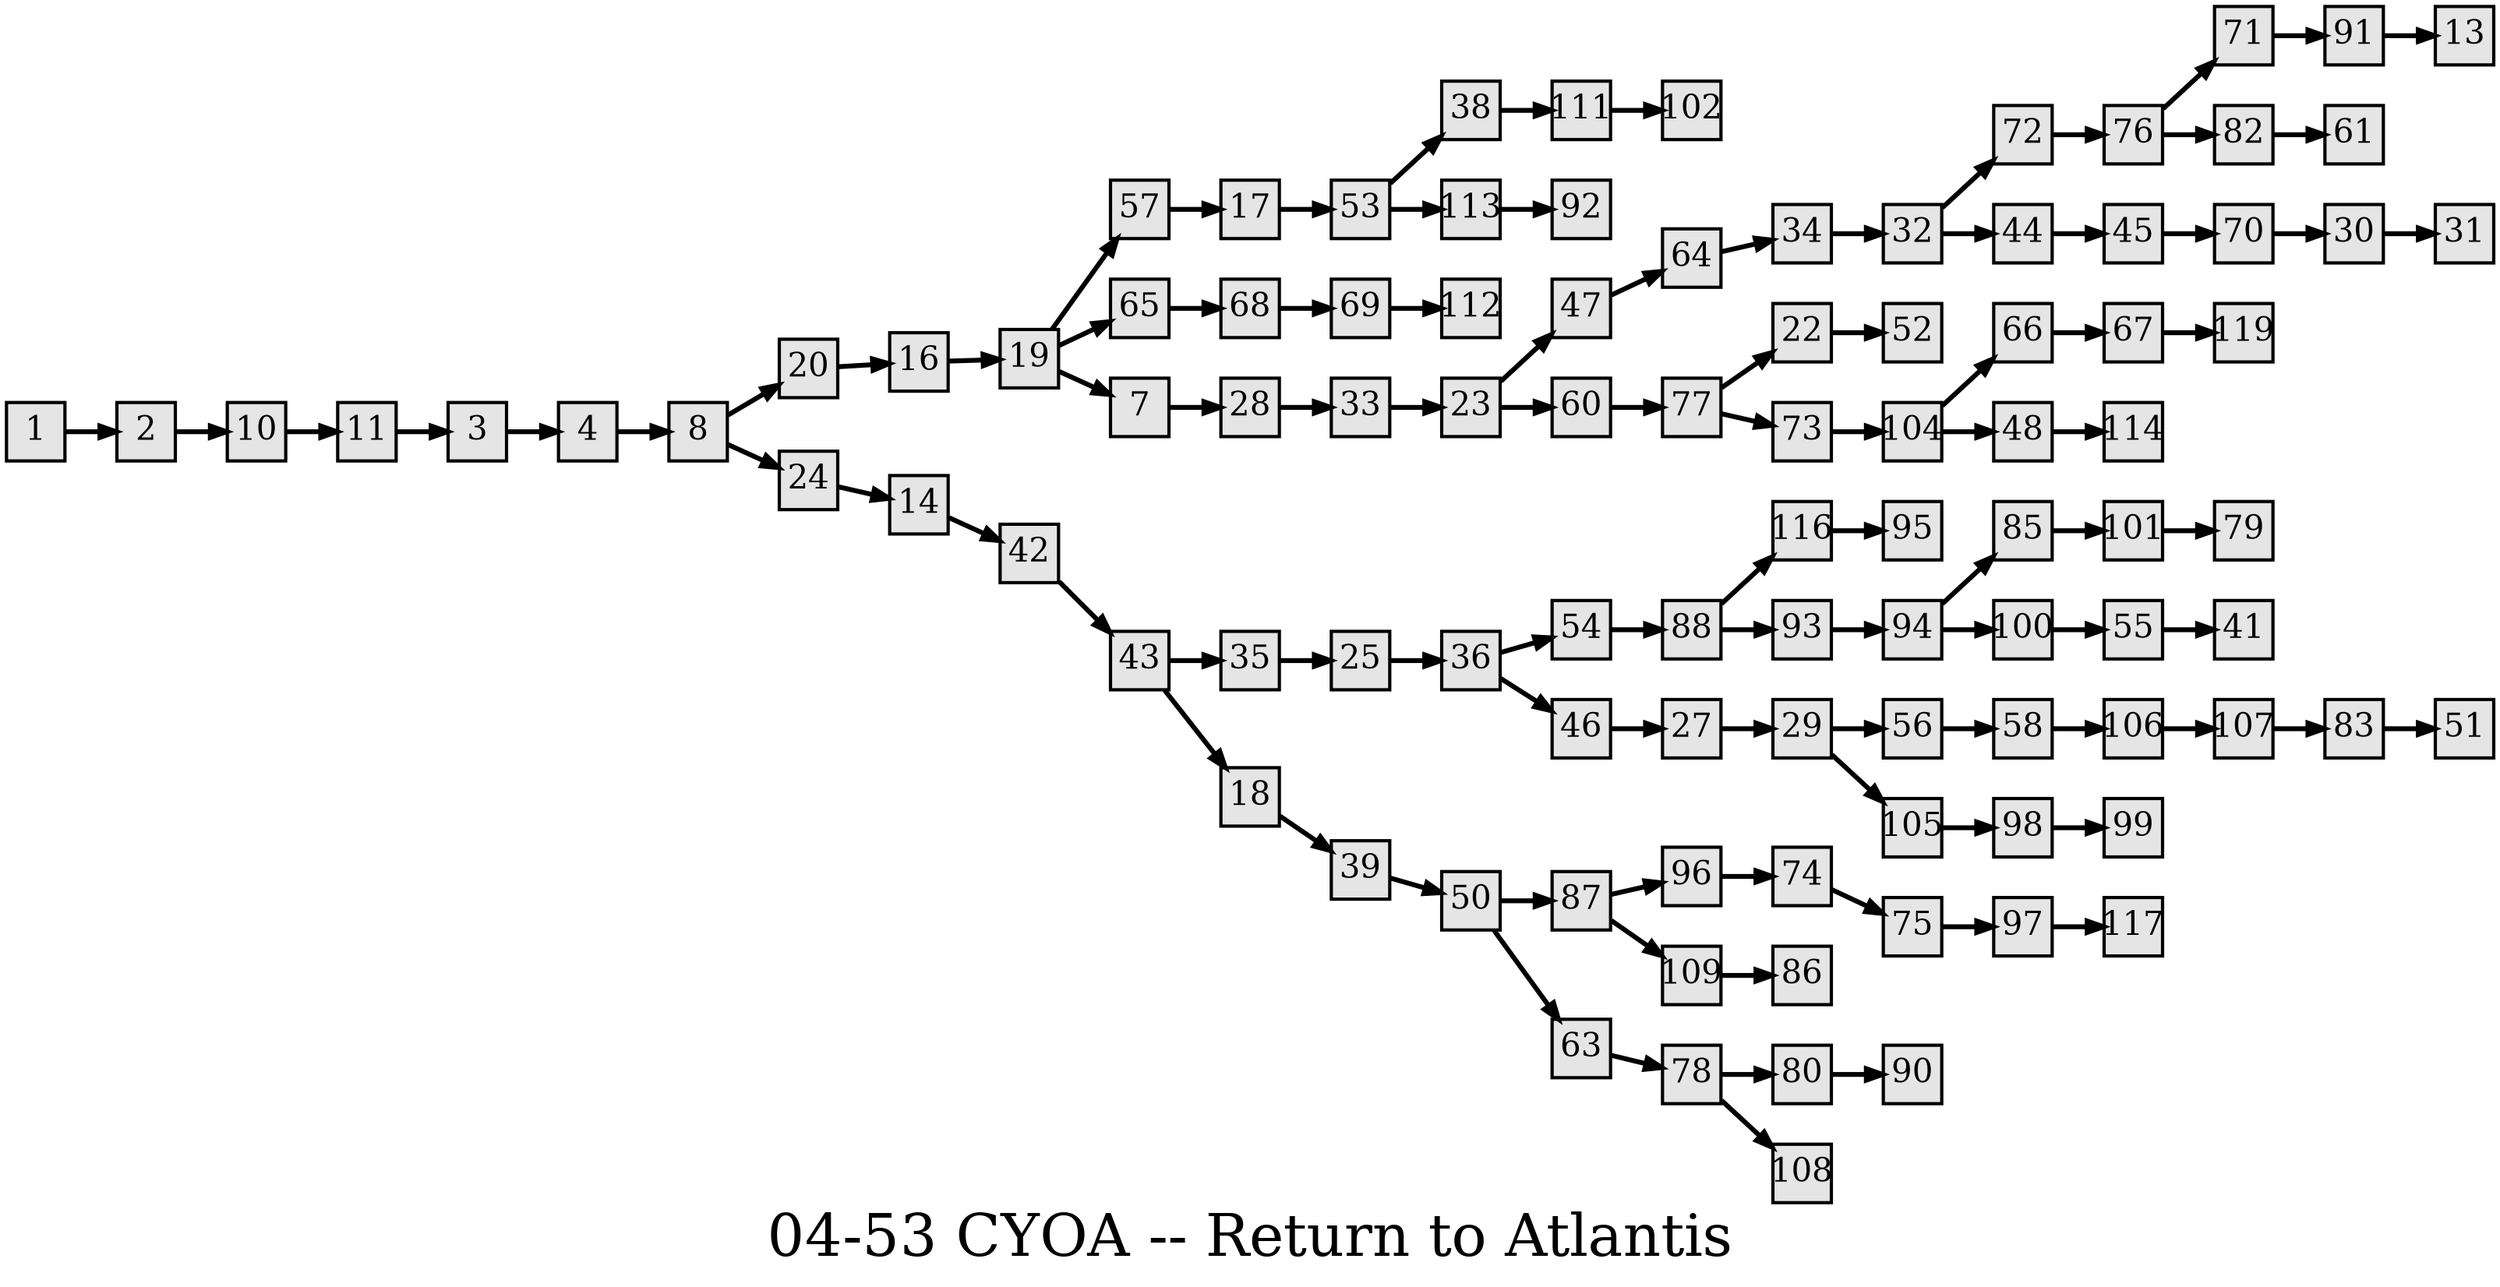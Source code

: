 digraph g{
  graph [ label="04-53 CYOA -- Return to Atlantis" rankdir=LR, ordering=out, fontsize=36, nodesep="0.35", ranksep="0.45"];
  node  [shape=rect, penwidth=2, fontsize=20, style=filled, fillcolor=grey90, margin="0,0", labelfloat=true, regular=true, fixedsize=true];
  edge  [labelfloat=true, penwidth=3, fontsize=12];

  1 -> 2;
  2 -> 10;
  3 -> 4;
  4 -> 8;
  7 -> 28;
  8 -> 20;
  8 -> 24;
  10 -> 11;
  11 -> 3;
  14 -> 42;
  16 -> 19;
  17 -> 53;
  18 -> 39;
  19 -> 57;
  19 -> 65;
  19 -> 7;
  20 -> 16;
  22 -> 52;
  23 -> 47;
  23 -> 60;
  24 -> 14;
  25 -> 36;
  27 -> 29;
  28 -> 33;
  29 -> 56;
  29 -> 105;
  30 -> 31;
  32 -> 72;
  32 -> 44;
  33 -> 23;
  34 -> 32;
  35 -> 25;
  36 -> 54;
  36 -> 46;
  38 -> 111;
  39 -> 50;
  42 -> 43;
  43 -> 35;
  43 -> 18;
  44 -> 45;
  45 -> 70;
  46 -> 27;
  47 -> 64;
  48 -> 114;
  50 -> 87;
  50 -> 63;
  53 -> 38;
  53 -> 113;
  54 -> 88;
  55 -> 41;
  56 -> 58;
  57 -> 17;
  58 -> 106;
  60 -> 77;
  63 -> 78;
  64 -> 34;
  65 -> 68;
  66 -> 67;
  67 -> 119;
  68 -> 69;
  69 -> 112;
  70 -> 30;
  71 -> 91;
  72 -> 76;
  73 -> 104;
  74 -> 75;
  75 -> 97;
  76 -> 71;
  76 -> 82;
  77 -> 22;
  77 -> 73;
  78 -> 80;
  78 -> 108;
  80 -> 90;
  82 -> 61;
  83 -> 51;
  85 -> 101;
  87 -> 96;
  87 -> 109;
  88 -> 116;
  88 -> 93;
  91 -> 13;
  93 -> 94;
  94 -> 85;
  94 -> 100;
  96 -> 74;
  97 -> 117;
  98 -> 99;
  100 -> 55;
  101 -> 79;
  104 -> 66;
  104 -> 48;
  105 -> 98;
  106 -> 107;
  107 -> 83;
  109 -> 86;
  111 -> 102;
  113 -> 92;
  116 -> 95;
}

